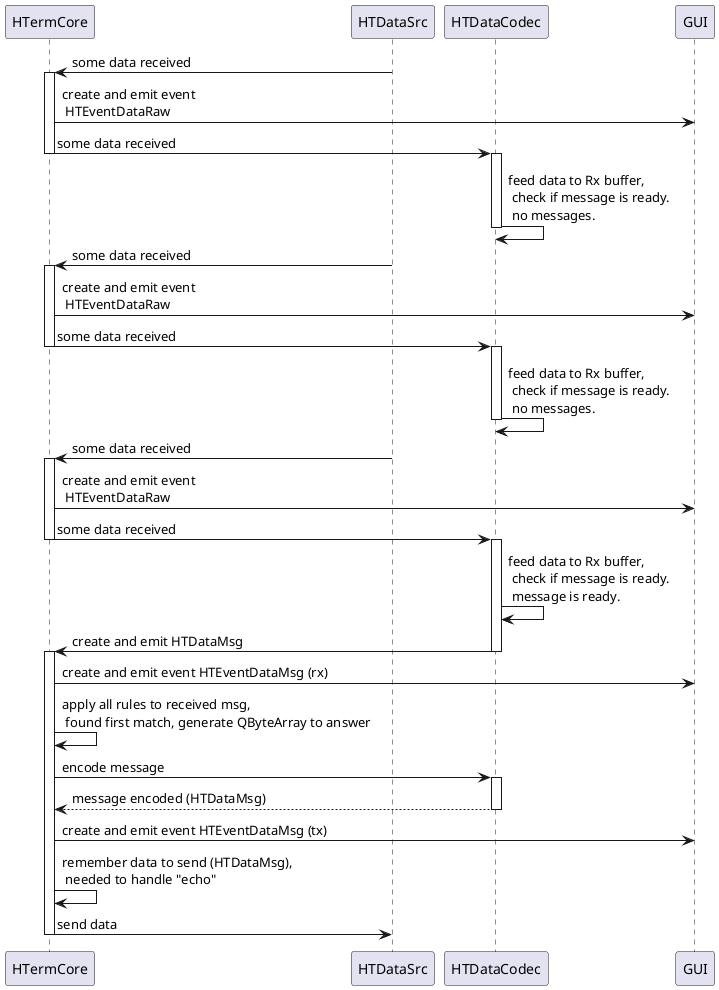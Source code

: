 @startuml

participant HTermCore
participant HTDataSrc
participant HTDataCodec
participant GUI

HTDataSrc -> HTermCore: some data received
activate HTermCore
HTermCore -> GUI: create and emit event \n HTEventDataRaw
HTermCore -> HTDataCodec: some data received
deactivate HTermCore
activate HTDataCodec
HTDataCodec -> HTDataCodec: feed data to Rx buffer, \n check if message is ready. \n no messages.
deactivate HTDataCodec

HTDataSrc -> HTermCore: some data received
activate HTermCore
HTermCore -> GUI: create and emit event \n HTEventDataRaw
HTermCore -> HTDataCodec: some data received
deactivate HTermCore
activate HTDataCodec
HTDataCodec -> HTDataCodec: feed data to Rx buffer, \n check if message is ready. \n no messages.
deactivate HTDataCodec

HTDataSrc -> HTermCore: some data received
activate HTermCore
HTermCore -> GUI: create and emit event \n HTEventDataRaw
HTermCore -> HTDataCodec: some data received
deactivate HTermCore
activate HTDataCodec
HTDataCodec -> HTDataCodec: feed data to Rx buffer, \n check if message is ready. \n message is ready.

HTDataCodec -> HTermCore: create and emit HTDataMsg
deactivate HTDataCodec
activate HTermCore
HTermCore -> GUI: create and emit event HTEventDataMsg (rx)

HTermCore -> HTermCore: apply all rules to received msg, \n found first match, generate QByteArray to answer

HTermCore -> HTDataCodec: encode message
activate HTDataCodec

HTermCore <-- HTDataCodec: message encoded (HTDataMsg)
deactivate HTDataCodec

HTermCore -> GUI: create and emit event HTEventDataMsg (tx)

HTermCore -> HTermCore: remember data to send (HTDataMsg), \n needed to handle "echo"

HTermCore -> HTDataSrc: send data
deactivate HTermCore

@enduml
